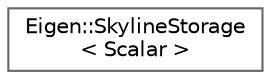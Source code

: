 digraph "类继承关系图"
{
 // LATEX_PDF_SIZE
  bgcolor="transparent";
  edge [fontname=Helvetica,fontsize=10,labelfontname=Helvetica,labelfontsize=10];
  node [fontname=Helvetica,fontsize=10,shape=box,height=0.2,width=0.4];
  rankdir="LR";
  Node0 [id="Node000000",label="Eigen::SkylineStorage\l\< Scalar \>",height=0.2,width=0.4,color="grey40", fillcolor="white", style="filled",URL="$class_eigen_1_1_skyline_storage.html",tooltip=" "];
}
